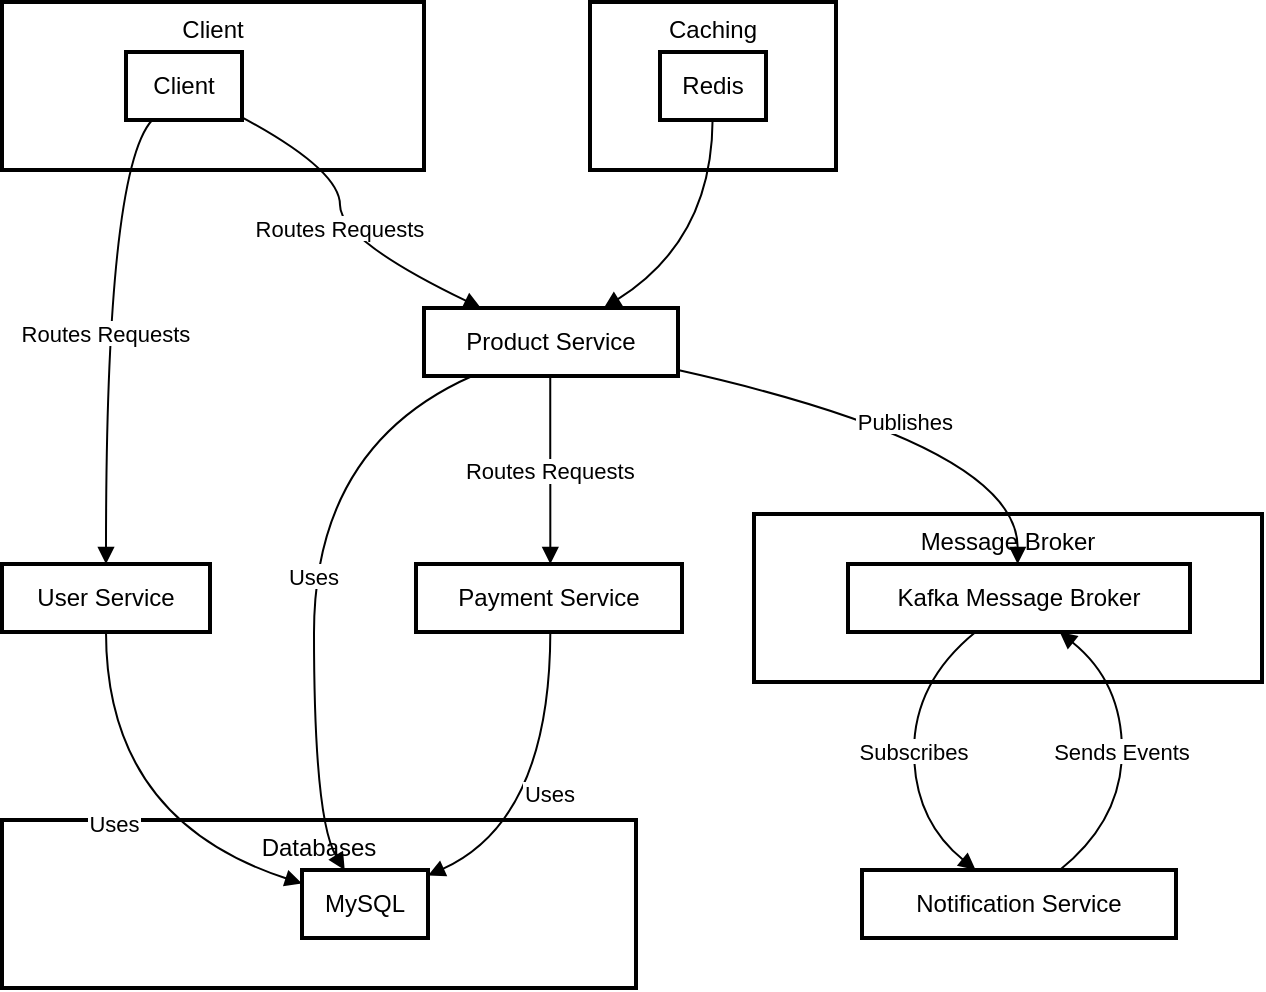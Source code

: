 <mxfile version="21.6.8" type="device">
  <diagram id="C5RBs43oDa-KdzZeNtuy" name="Page-1">
    <mxGraphModel dx="1658" dy="820" grid="1" gridSize="10" guides="1" tooltips="1" connect="1" arrows="1" fold="1" page="1" pageScale="1" pageWidth="827" pageHeight="1169" math="0" shadow="0">
      <root>
        <mxCell id="WIyWlLk6GJQsqaUBKTNV-0" />
        <mxCell id="WIyWlLk6GJQsqaUBKTNV-1" parent="WIyWlLk6GJQsqaUBKTNV-0" />
        <mxCell id="oFLv-hkB5sQ34_Nma_p_-0" value="Message Broker" style="whiteSpace=wrap;strokeWidth=2;verticalAlign=top;" vertex="1" parent="WIyWlLk6GJQsqaUBKTNV-1">
          <mxGeometry x="396" y="276" width="254" height="84" as="geometry" />
        </mxCell>
        <mxCell id="oFLv-hkB5sQ34_Nma_p_-1" value="Kafka Message Broker" style="whiteSpace=wrap;strokeWidth=2;" vertex="1" parent="WIyWlLk6GJQsqaUBKTNV-1">
          <mxGeometry x="443" y="301" width="171" height="34" as="geometry" />
        </mxCell>
        <mxCell id="oFLv-hkB5sQ34_Nma_p_-2" value="Databases" style="whiteSpace=wrap;strokeWidth=2;verticalAlign=top;" vertex="1" parent="WIyWlLk6GJQsqaUBKTNV-1">
          <mxGeometry x="20" y="429" width="317" height="84" as="geometry" />
        </mxCell>
        <mxCell id="oFLv-hkB5sQ34_Nma_p_-3" value="MySQL" style="whiteSpace=wrap;strokeWidth=2;" vertex="1" parent="WIyWlLk6GJQsqaUBKTNV-1">
          <mxGeometry x="170" y="454" width="63" height="34" as="geometry" />
        </mxCell>
        <mxCell id="oFLv-hkB5sQ34_Nma_p_-4" value="Caching" style="whiteSpace=wrap;strokeWidth=2;verticalAlign=top;" vertex="1" parent="WIyWlLk6GJQsqaUBKTNV-1">
          <mxGeometry x="314" y="20" width="123" height="84" as="geometry" />
        </mxCell>
        <mxCell id="oFLv-hkB5sQ34_Nma_p_-5" value="Redis" style="whiteSpace=wrap;strokeWidth=2;" vertex="1" parent="WIyWlLk6GJQsqaUBKTNV-1">
          <mxGeometry x="349" y="45" width="53" height="34" as="geometry" />
        </mxCell>
        <mxCell id="oFLv-hkB5sQ34_Nma_p_-6" value="Client" style="whiteSpace=wrap;strokeWidth=2;verticalAlign=top;" vertex="1" parent="WIyWlLk6GJQsqaUBKTNV-1">
          <mxGeometry x="20" y="20" width="211" height="84" as="geometry" />
        </mxCell>
        <mxCell id="oFLv-hkB5sQ34_Nma_p_-7" value="Client" style="whiteSpace=wrap;strokeWidth=2;" vertex="1" parent="WIyWlLk6GJQsqaUBKTNV-1">
          <mxGeometry x="82" y="45" width="58" height="34" as="geometry" />
        </mxCell>
        <mxCell id="oFLv-hkB5sQ34_Nma_p_-8" value="User Service" style="whiteSpace=wrap;strokeWidth=2;" vertex="1" parent="WIyWlLk6GJQsqaUBKTNV-1">
          <mxGeometry x="20" y="301" width="104" height="34" as="geometry" />
        </mxCell>
        <mxCell id="oFLv-hkB5sQ34_Nma_p_-9" value="Product Service" style="whiteSpace=wrap;strokeWidth=2;" vertex="1" parent="WIyWlLk6GJQsqaUBKTNV-1">
          <mxGeometry x="231" y="173" width="127" height="34" as="geometry" />
        </mxCell>
        <mxCell id="oFLv-hkB5sQ34_Nma_p_-10" value="Payment Service" style="whiteSpace=wrap;strokeWidth=2;" vertex="1" parent="WIyWlLk6GJQsqaUBKTNV-1">
          <mxGeometry x="227" y="301" width="133" height="34" as="geometry" />
        </mxCell>
        <mxCell id="oFLv-hkB5sQ34_Nma_p_-11" value="Notification Service" style="whiteSpace=wrap;strokeWidth=2;" vertex="1" parent="WIyWlLk6GJQsqaUBKTNV-1">
          <mxGeometry x="450" y="454" width="157" height="34" as="geometry" />
        </mxCell>
        <mxCell id="oFLv-hkB5sQ34_Nma_p_-12" value="Routes Requests" style="curved=1;startArrow=none;endArrow=block;exitX=0.226;exitY=1;entryX=0.5;entryY=0;rounded=0;" edge="1" parent="WIyWlLk6GJQsqaUBKTNV-1" source="oFLv-hkB5sQ34_Nma_p_-7" target="oFLv-hkB5sQ34_Nma_p_-8">
          <mxGeometry relative="1" as="geometry">
            <Array as="points">
              <mxPoint x="72" y="104" />
            </Array>
          </mxGeometry>
        </mxCell>
        <mxCell id="oFLv-hkB5sQ34_Nma_p_-13" value="Routes Requests" style="curved=1;startArrow=none;endArrow=block;exitX=0.999;exitY=0.96;entryX=0.224;entryY=0;rounded=0;" edge="1" parent="WIyWlLk6GJQsqaUBKTNV-1" source="oFLv-hkB5sQ34_Nma_p_-7" target="oFLv-hkB5sQ34_Nma_p_-9">
          <mxGeometry relative="1" as="geometry">
            <Array as="points">
              <mxPoint x="189" y="104" />
              <mxPoint x="189" y="139" />
            </Array>
          </mxGeometry>
        </mxCell>
        <mxCell id="oFLv-hkB5sQ34_Nma_p_-14" value="Routes Requests" style="curved=1;startArrow=none;endArrow=block;exitX=0.497;exitY=1;entryX=0.505;entryY=0;rounded=0;" edge="1" parent="WIyWlLk6GJQsqaUBKTNV-1" source="oFLv-hkB5sQ34_Nma_p_-9" target="oFLv-hkB5sQ34_Nma_p_-10">
          <mxGeometry relative="1" as="geometry">
            <Array as="points" />
          </mxGeometry>
        </mxCell>
        <mxCell id="oFLv-hkB5sQ34_Nma_p_-15" value="Uses" style="curved=1;startArrow=none;endArrow=block;exitX=0.5;exitY=1;entryX=0.005;entryY=0.201;rounded=0;" edge="1" parent="WIyWlLk6GJQsqaUBKTNV-1" source="oFLv-hkB5sQ34_Nma_p_-8" target="oFLv-hkB5sQ34_Nma_p_-3">
          <mxGeometry relative="1" as="geometry">
            <Array as="points">
              <mxPoint x="72" y="429" />
            </Array>
          </mxGeometry>
        </mxCell>
        <mxCell id="oFLv-hkB5sQ34_Nma_p_-16" value="Uses" style="curved=1;startArrow=none;endArrow=block;exitX=0.19;exitY=1;entryX=0.339;entryY=0;rounded=0;" edge="1" parent="WIyWlLk6GJQsqaUBKTNV-1" source="oFLv-hkB5sQ34_Nma_p_-9" target="oFLv-hkB5sQ34_Nma_p_-3">
          <mxGeometry relative="1" as="geometry">
            <Array as="points">
              <mxPoint x="176" y="242" />
              <mxPoint x="176" y="429" />
            </Array>
          </mxGeometry>
        </mxCell>
        <mxCell id="oFLv-hkB5sQ34_Nma_p_-17" value="Uses" style="curved=1;startArrow=none;endArrow=block;exitX=0.505;exitY=1;entryX=1.001;entryY=0.081;rounded=0;" edge="1" parent="WIyWlLk6GJQsqaUBKTNV-1" source="oFLv-hkB5sQ34_Nma_p_-10" target="oFLv-hkB5sQ34_Nma_p_-3">
          <mxGeometry relative="1" as="geometry">
            <Array as="points">
              <mxPoint x="294" y="429" />
            </Array>
          </mxGeometry>
        </mxCell>
        <mxCell id="oFLv-hkB5sQ34_Nma_p_-18" value="Sends Events" style="curved=1;startArrow=none;endArrow=block;exitX=0.63;exitY=0;entryX=0.619;entryY=1;rounded=0;" edge="1" parent="WIyWlLk6GJQsqaUBKTNV-1" source="oFLv-hkB5sQ34_Nma_p_-11" target="oFLv-hkB5sQ34_Nma_p_-1">
          <mxGeometry relative="1" as="geometry">
            <Array as="points">
              <mxPoint x="580" y="429" />
              <mxPoint x="580" y="360" />
            </Array>
          </mxGeometry>
        </mxCell>
        <mxCell id="oFLv-hkB5sQ34_Nma_p_-19" value="" style="curved=1;startArrow=none;endArrow=block;exitX=0.496;exitY=1;entryX=0.708;entryY=0;rounded=0;" edge="1" parent="WIyWlLk6GJQsqaUBKTNV-1" source="oFLv-hkB5sQ34_Nma_p_-5" target="oFLv-hkB5sQ34_Nma_p_-9">
          <mxGeometry relative="1" as="geometry">
            <Array as="points">
              <mxPoint x="375" y="139" />
            </Array>
          </mxGeometry>
        </mxCell>
        <mxCell id="oFLv-hkB5sQ34_Nma_p_-20" value="Publishes" style="curved=1;startArrow=none;endArrow=block;exitX=0.996;exitY=0.91;entryX=0.496;entryY=0;rounded=0;" edge="1" parent="WIyWlLk6GJQsqaUBKTNV-1" source="oFLv-hkB5sQ34_Nma_p_-9" target="oFLv-hkB5sQ34_Nma_p_-1">
          <mxGeometry relative="1" as="geometry">
            <Array as="points">
              <mxPoint x="528" y="242" />
            </Array>
          </mxGeometry>
        </mxCell>
        <mxCell id="oFLv-hkB5sQ34_Nma_p_-21" value="Subscribes" style="curved=1;startArrow=none;endArrow=block;exitX=0.373;exitY=1;entryX=0.362;entryY=0;rounded=0;" edge="1" parent="WIyWlLk6GJQsqaUBKTNV-1" source="oFLv-hkB5sQ34_Nma_p_-1" target="oFLv-hkB5sQ34_Nma_p_-11">
          <mxGeometry relative="1" as="geometry">
            <Array as="points">
              <mxPoint x="476" y="360" />
              <mxPoint x="476" y="429" />
            </Array>
          </mxGeometry>
        </mxCell>
      </root>
    </mxGraphModel>
  </diagram>
</mxfile>
